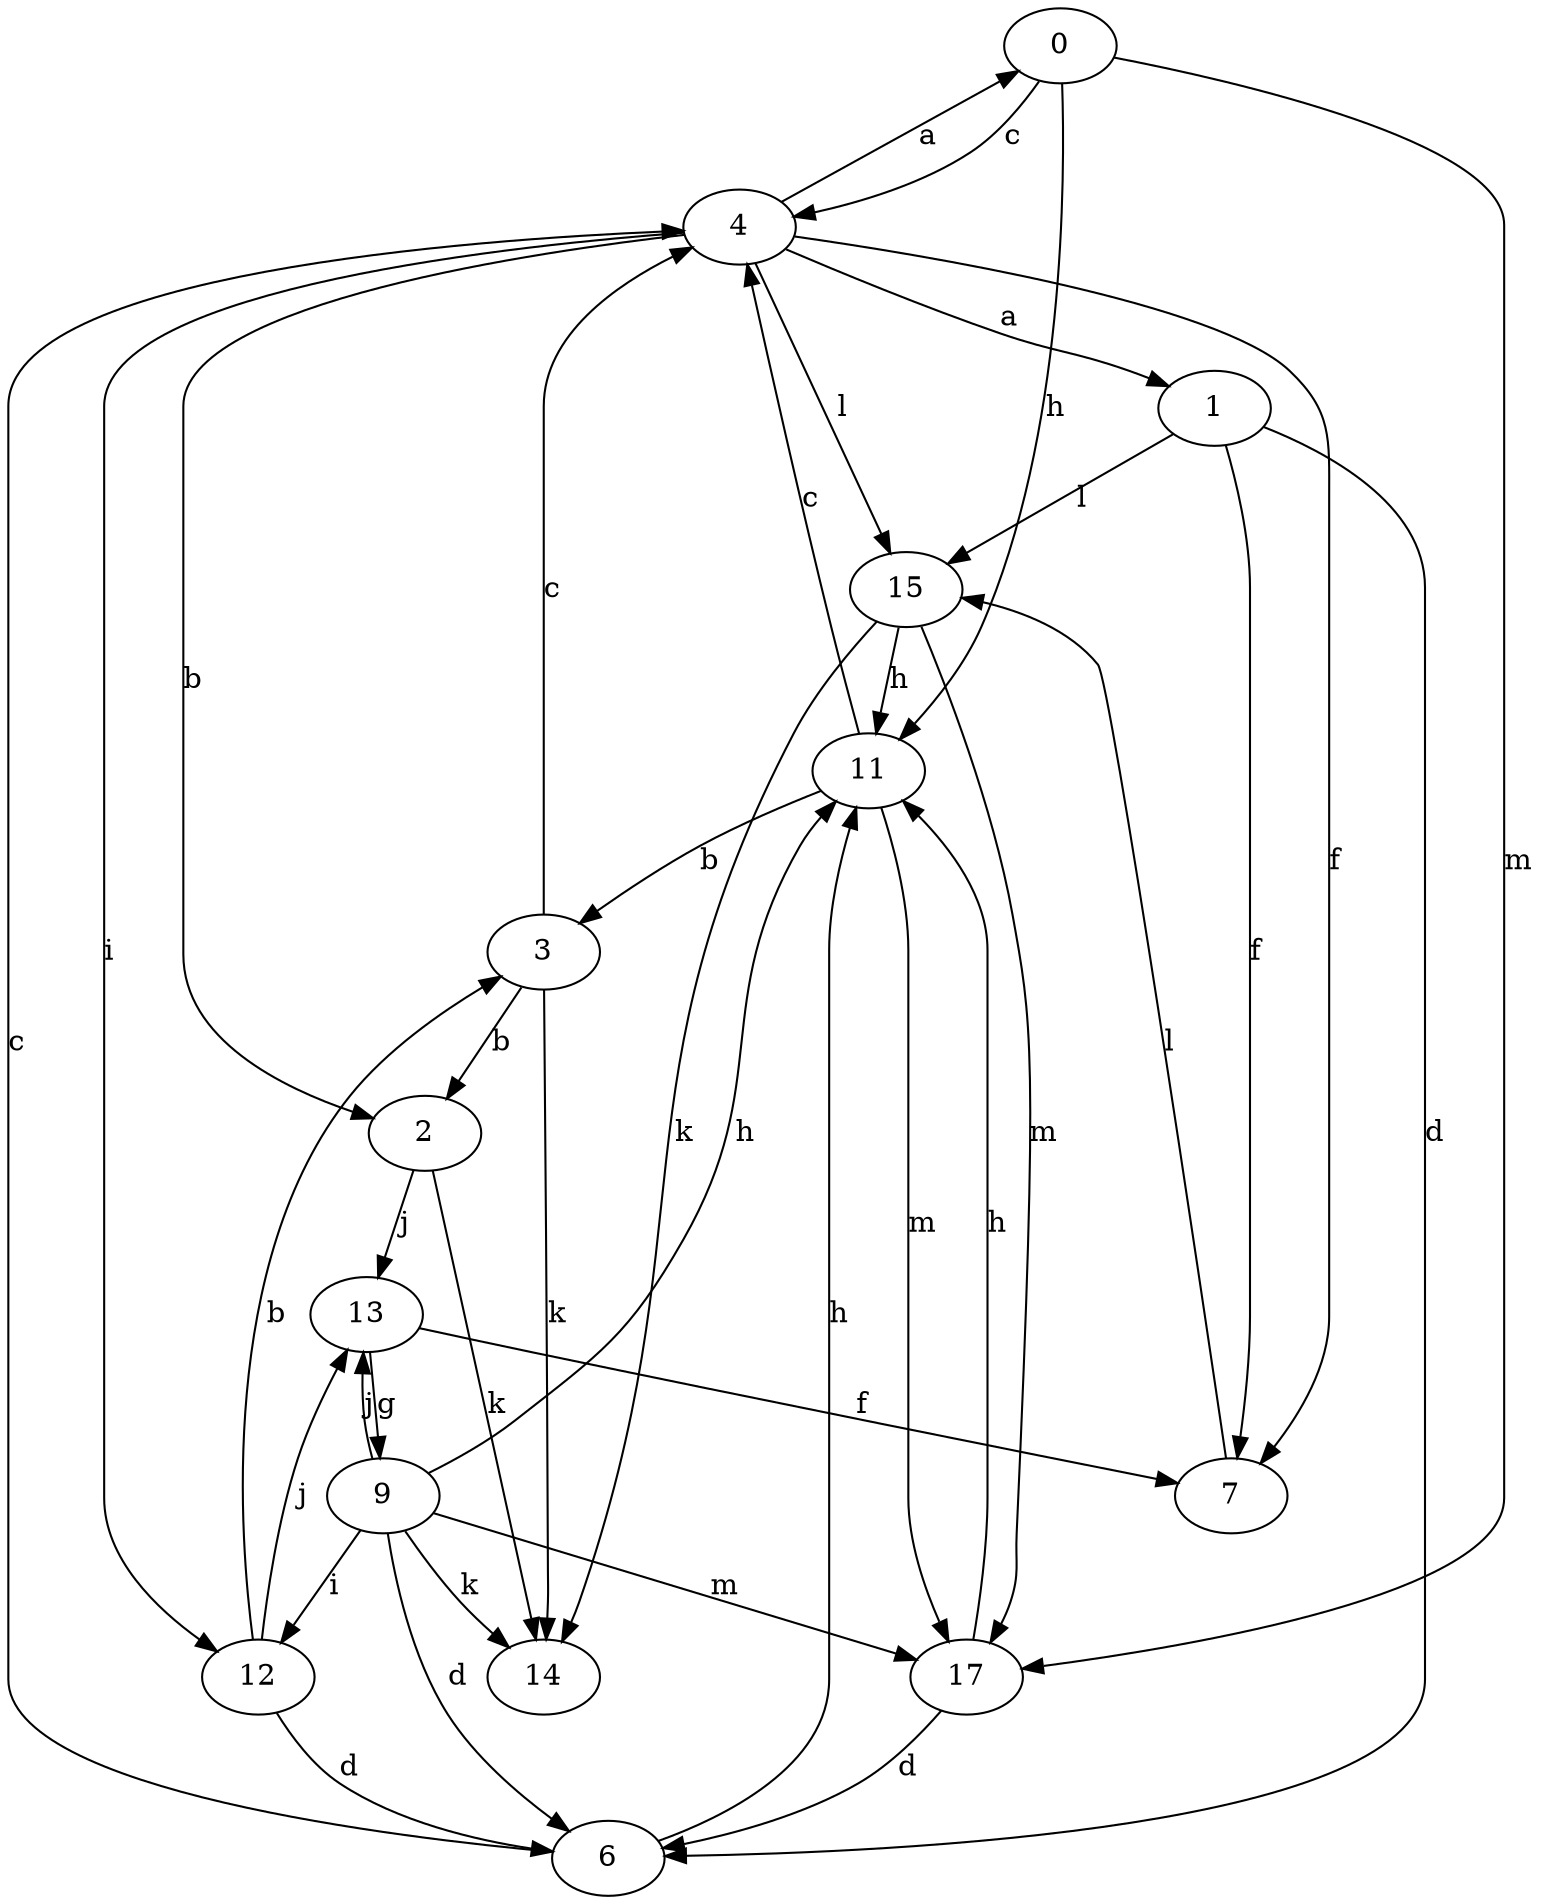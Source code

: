 strict digraph  {
0;
1;
2;
3;
4;
6;
7;
9;
11;
12;
13;
14;
15;
17;
0 -> 4  [label=c];
0 -> 11  [label=h];
0 -> 17  [label=m];
1 -> 6  [label=d];
1 -> 7  [label=f];
1 -> 15  [label=l];
2 -> 13  [label=j];
2 -> 14  [label=k];
3 -> 2  [label=b];
3 -> 4  [label=c];
3 -> 14  [label=k];
4 -> 0  [label=a];
4 -> 1  [label=a];
4 -> 2  [label=b];
4 -> 7  [label=f];
4 -> 12  [label=i];
4 -> 15  [label=l];
6 -> 4  [label=c];
6 -> 11  [label=h];
7 -> 15  [label=l];
9 -> 6  [label=d];
9 -> 11  [label=h];
9 -> 12  [label=i];
9 -> 13  [label=j];
9 -> 14  [label=k];
9 -> 17  [label=m];
11 -> 3  [label=b];
11 -> 4  [label=c];
11 -> 17  [label=m];
12 -> 3  [label=b];
12 -> 6  [label=d];
12 -> 13  [label=j];
13 -> 7  [label=f];
13 -> 9  [label=g];
15 -> 11  [label=h];
15 -> 14  [label=k];
15 -> 17  [label=m];
17 -> 6  [label=d];
17 -> 11  [label=h];
}

